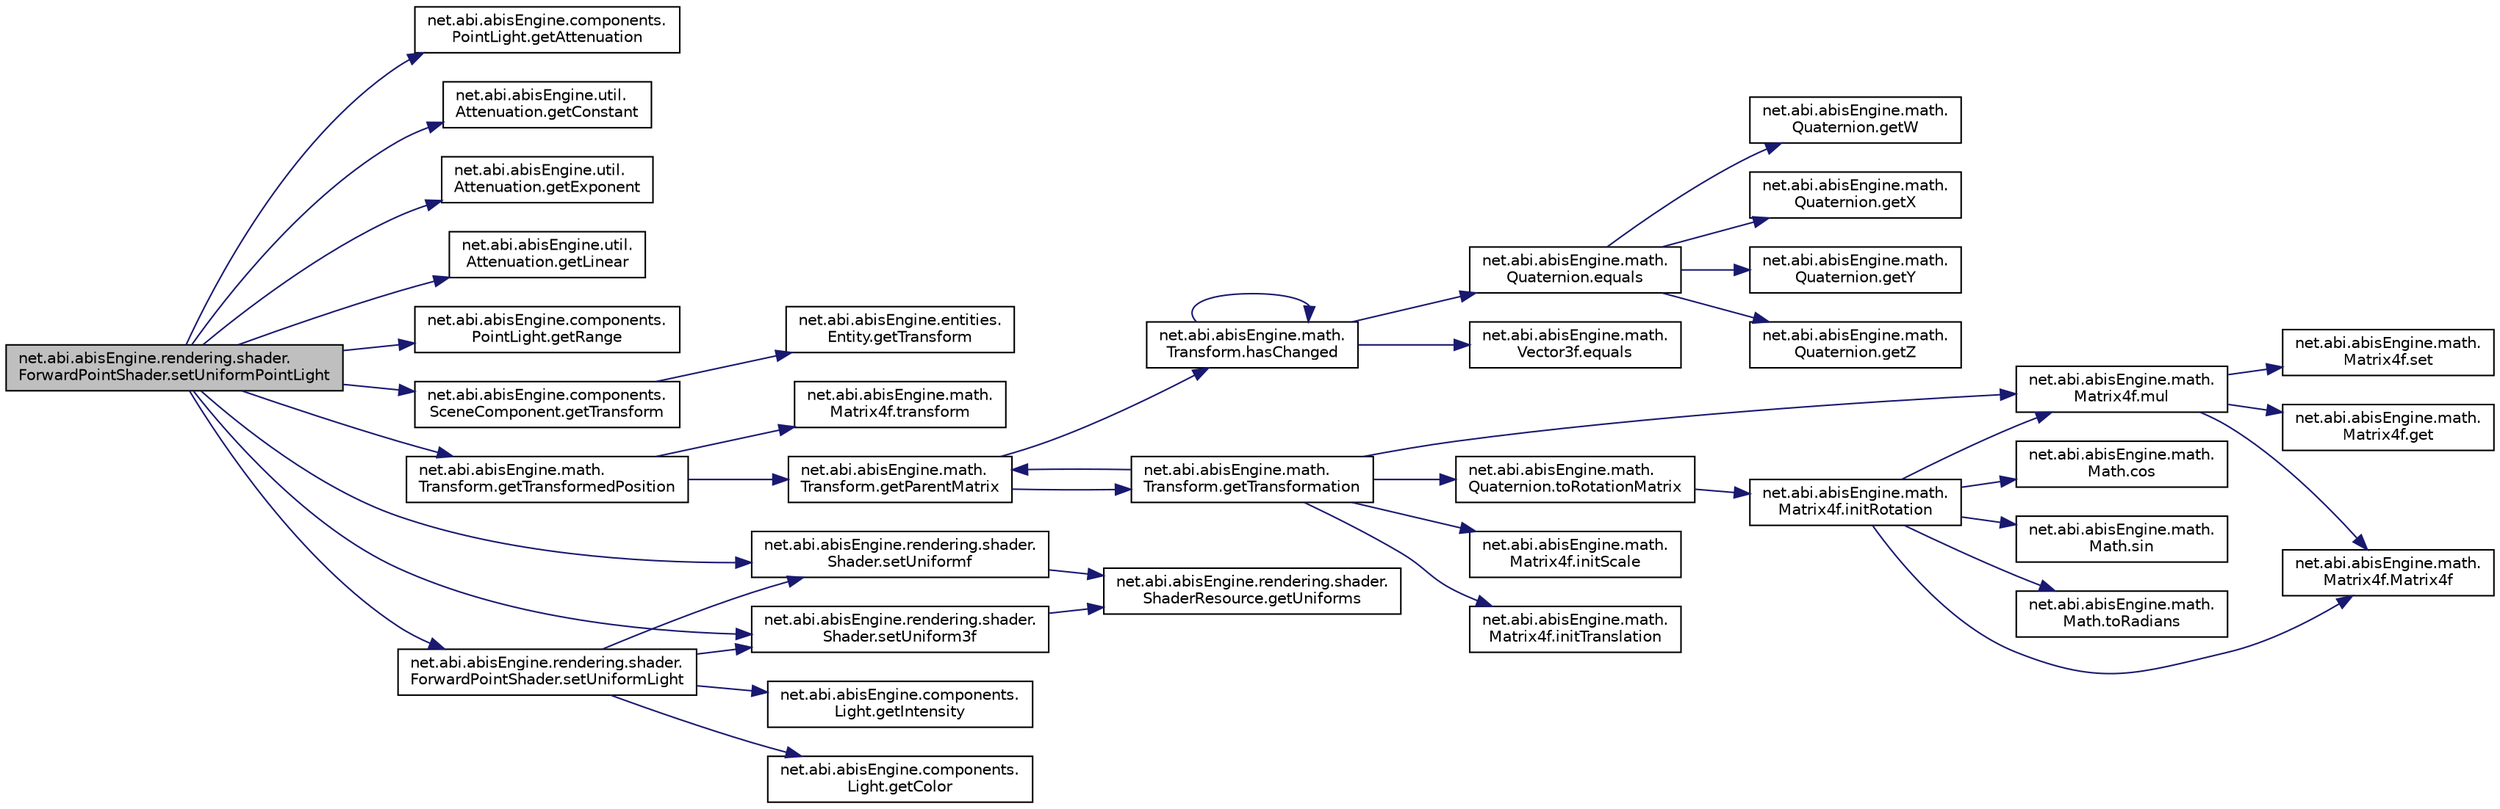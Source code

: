 digraph "net.abi.abisEngine.rendering.shader.ForwardPointShader.setUniformPointLight"
{
 // LATEX_PDF_SIZE
  edge [fontname="Helvetica",fontsize="10",labelfontname="Helvetica",labelfontsize="10"];
  node [fontname="Helvetica",fontsize="10",shape=record];
  rankdir="LR";
  Node1 [label="net.abi.abisEngine.rendering.shader.\lForwardPointShader.setUniformPointLight",height=0.2,width=0.4,color="black", fillcolor="grey75", style="filled", fontcolor="black",tooltip=" "];
  Node1 -> Node2 [color="midnightblue",fontsize="10",style="solid",fontname="Helvetica"];
  Node2 [label="net.abi.abisEngine.components.\lPointLight.getAttenuation",height=0.2,width=0.4,color="black", fillcolor="white", style="filled",URL="$d9/dbe/classnet_1_1abi_1_1abis_engine_1_1components_1_1_point_light.html#ae93347bf2259a15c0e4e0acf8b5df842",tooltip=" "];
  Node1 -> Node3 [color="midnightblue",fontsize="10",style="solid",fontname="Helvetica"];
  Node3 [label="net.abi.abisEngine.util.\lAttenuation.getConstant",height=0.2,width=0.4,color="black", fillcolor="white", style="filled",URL="$dc/dc2/classnet_1_1abi_1_1abis_engine_1_1util_1_1_attenuation.html#abf148502b76332177e0c1c364457c74c",tooltip=" "];
  Node1 -> Node4 [color="midnightblue",fontsize="10",style="solid",fontname="Helvetica"];
  Node4 [label="net.abi.abisEngine.util.\lAttenuation.getExponent",height=0.2,width=0.4,color="black", fillcolor="white", style="filled",URL="$dc/dc2/classnet_1_1abi_1_1abis_engine_1_1util_1_1_attenuation.html#a65c84f7641e5bcfd8b9fc8d1a24a60e9",tooltip=" "];
  Node1 -> Node5 [color="midnightblue",fontsize="10",style="solid",fontname="Helvetica"];
  Node5 [label="net.abi.abisEngine.util.\lAttenuation.getLinear",height=0.2,width=0.4,color="black", fillcolor="white", style="filled",URL="$dc/dc2/classnet_1_1abi_1_1abis_engine_1_1util_1_1_attenuation.html#a34d30a1d8b6e4e70c4e09a50a31ff7b6",tooltip=" "];
  Node1 -> Node6 [color="midnightblue",fontsize="10",style="solid",fontname="Helvetica"];
  Node6 [label="net.abi.abisEngine.components.\lPointLight.getRange",height=0.2,width=0.4,color="black", fillcolor="white", style="filled",URL="$d9/dbe/classnet_1_1abi_1_1abis_engine_1_1components_1_1_point_light.html#ab512834f9840a8236323f35ee2a62648",tooltip=" "];
  Node1 -> Node7 [color="midnightblue",fontsize="10",style="solid",fontname="Helvetica"];
  Node7 [label="net.abi.abisEngine.components.\lSceneComponent.getTransform",height=0.2,width=0.4,color="black", fillcolor="white", style="filled",URL="$dd/d76/classnet_1_1abi_1_1abis_engine_1_1components_1_1_scene_component.html#ab32253dd2bc2fbe04ac0446f7cb0cf10",tooltip=" "];
  Node7 -> Node8 [color="midnightblue",fontsize="10",style="solid",fontname="Helvetica"];
  Node8 [label="net.abi.abisEngine.entities.\lEntity.getTransform",height=0.2,width=0.4,color="black", fillcolor="white", style="filled",URL="$d0/d36/classnet_1_1abi_1_1abis_engine_1_1entities_1_1_entity.html#ac55898ab885b84dcbe9a1258999bda11",tooltip=" "];
  Node1 -> Node9 [color="midnightblue",fontsize="10",style="solid",fontname="Helvetica"];
  Node9 [label="net.abi.abisEngine.math.\lTransform.getTransformedPosition",height=0.2,width=0.4,color="black", fillcolor="white", style="filled",URL="$db/d33/classnet_1_1abi_1_1abis_engine_1_1math_1_1_transform.html#abb5557641944d129e975f0ca40430690",tooltip=" "];
  Node9 -> Node10 [color="midnightblue",fontsize="10",style="solid",fontname="Helvetica"];
  Node10 [label="net.abi.abisEngine.math.\lTransform.getParentMatrix",height=0.2,width=0.4,color="black", fillcolor="white", style="filled",URL="$db/d33/classnet_1_1abi_1_1abis_engine_1_1math_1_1_transform.html#a4b8fecc4c286867ab7ddc77e5f390019",tooltip=" "];
  Node10 -> Node11 [color="midnightblue",fontsize="10",style="solid",fontname="Helvetica"];
  Node11 [label="net.abi.abisEngine.math.\lTransform.getTransformation",height=0.2,width=0.4,color="black", fillcolor="white", style="filled",URL="$db/d33/classnet_1_1abi_1_1abis_engine_1_1math_1_1_transform.html#a062852f6230ee3ded7e3a36f5b74323d",tooltip=" "];
  Node11 -> Node10 [color="midnightblue",fontsize="10",style="solid",fontname="Helvetica"];
  Node11 -> Node12 [color="midnightblue",fontsize="10",style="solid",fontname="Helvetica"];
  Node12 [label="net.abi.abisEngine.math.\lMatrix4f.initScale",height=0.2,width=0.4,color="black", fillcolor="white", style="filled",URL="$d1/d7f/classnet_1_1abi_1_1abis_engine_1_1math_1_1_matrix4f.html#af8cbde6146c50982a4f149039302e090",tooltip=" "];
  Node11 -> Node13 [color="midnightblue",fontsize="10",style="solid",fontname="Helvetica"];
  Node13 [label="net.abi.abisEngine.math.\lMatrix4f.initTranslation",height=0.2,width=0.4,color="black", fillcolor="white", style="filled",URL="$d1/d7f/classnet_1_1abi_1_1abis_engine_1_1math_1_1_matrix4f.html#af1519d26326019290ba533bf5a0a6b67",tooltip=" "];
  Node11 -> Node14 [color="midnightblue",fontsize="10",style="solid",fontname="Helvetica"];
  Node14 [label="net.abi.abisEngine.math.\lMatrix4f.mul",height=0.2,width=0.4,color="black", fillcolor="white", style="filled",URL="$d1/d7f/classnet_1_1abi_1_1abis_engine_1_1math_1_1_matrix4f.html#a9de54a3eebd63c1dc34bc9f1a5549051",tooltip=" "];
  Node14 -> Node15 [color="midnightblue",fontsize="10",style="solid",fontname="Helvetica"];
  Node15 [label="net.abi.abisEngine.math.\lMatrix4f.get",height=0.2,width=0.4,color="black", fillcolor="white", style="filled",URL="$d1/d7f/classnet_1_1abi_1_1abis_engine_1_1math_1_1_matrix4f.html#aca832266c8fb6240b499065bd74934b0",tooltip=" "];
  Node14 -> Node16 [color="midnightblue",fontsize="10",style="solid",fontname="Helvetica"];
  Node16 [label="net.abi.abisEngine.math.\lMatrix4f.Matrix4f",height=0.2,width=0.4,color="black", fillcolor="white", style="filled",URL="$d1/d7f/classnet_1_1abi_1_1abis_engine_1_1math_1_1_matrix4f.html#a6703023f7fb86e917c5ada6413054e1b",tooltip=" "];
  Node14 -> Node17 [color="midnightblue",fontsize="10",style="solid",fontname="Helvetica"];
  Node17 [label="net.abi.abisEngine.math.\lMatrix4f.set",height=0.2,width=0.4,color="black", fillcolor="white", style="filled",URL="$d1/d7f/classnet_1_1abi_1_1abis_engine_1_1math_1_1_matrix4f.html#ab0a0d741141e90b2741fec78293a09d6",tooltip=" "];
  Node11 -> Node18 [color="midnightblue",fontsize="10",style="solid",fontname="Helvetica"];
  Node18 [label="net.abi.abisEngine.math.\lQuaternion.toRotationMatrix",height=0.2,width=0.4,color="black", fillcolor="white", style="filled",URL="$d9/daf/classnet_1_1abi_1_1abis_engine_1_1math_1_1_quaternion.html#a8b8a4f8d1cc2edd7ecebd6a146e0d299",tooltip=" "];
  Node18 -> Node19 [color="midnightblue",fontsize="10",style="solid",fontname="Helvetica"];
  Node19 [label="net.abi.abisEngine.math.\lMatrix4f.initRotation",height=0.2,width=0.4,color="black", fillcolor="white", style="filled",URL="$d1/d7f/classnet_1_1abi_1_1abis_engine_1_1math_1_1_matrix4f.html#ac2bb7fb6bcf4554f1534bf6e5e23dcc9",tooltip=" "];
  Node19 -> Node20 [color="midnightblue",fontsize="10",style="solid",fontname="Helvetica"];
  Node20 [label="net.abi.abisEngine.math.\lMath.cos",height=0.2,width=0.4,color="black", fillcolor="white", style="filled",URL="$d1/dbb/classnet_1_1abi_1_1abis_engine_1_1math_1_1_math.html#a1406b63d4f0a266cb389ad5ad2b5d05c",tooltip=" "];
  Node19 -> Node16 [color="midnightblue",fontsize="10",style="solid",fontname="Helvetica"];
  Node19 -> Node14 [color="midnightblue",fontsize="10",style="solid",fontname="Helvetica"];
  Node19 -> Node21 [color="midnightblue",fontsize="10",style="solid",fontname="Helvetica"];
  Node21 [label="net.abi.abisEngine.math.\lMath.sin",height=0.2,width=0.4,color="black", fillcolor="white", style="filled",URL="$d1/dbb/classnet_1_1abi_1_1abis_engine_1_1math_1_1_math.html#a079a54d6578d174f2c189f91b0a2b1ab",tooltip=" "];
  Node19 -> Node22 [color="midnightblue",fontsize="10",style="solid",fontname="Helvetica"];
  Node22 [label="net.abi.abisEngine.math.\lMath.toRadians",height=0.2,width=0.4,color="black", fillcolor="white", style="filled",URL="$d1/dbb/classnet_1_1abi_1_1abis_engine_1_1math_1_1_math.html#a0afee7b9021be061462d0997f3d0dfcb",tooltip=" "];
  Node10 -> Node23 [color="midnightblue",fontsize="10",style="solid",fontname="Helvetica"];
  Node23 [label="net.abi.abisEngine.math.\lTransform.hasChanged",height=0.2,width=0.4,color="black", fillcolor="white", style="filled",URL="$db/d33/classnet_1_1abi_1_1abis_engine_1_1math_1_1_transform.html#a24dea4995943682cdb851a1b540f1063",tooltip=" "];
  Node23 -> Node24 [color="midnightblue",fontsize="10",style="solid",fontname="Helvetica"];
  Node24 [label="net.abi.abisEngine.math.\lQuaternion.equals",height=0.2,width=0.4,color="black", fillcolor="white", style="filled",URL="$d9/daf/classnet_1_1abi_1_1abis_engine_1_1math_1_1_quaternion.html#a40aabb9eb72d28707b6d2f250da1ab0e",tooltip=" "];
  Node24 -> Node25 [color="midnightblue",fontsize="10",style="solid",fontname="Helvetica"];
  Node25 [label="net.abi.abisEngine.math.\lQuaternion.getW",height=0.2,width=0.4,color="black", fillcolor="white", style="filled",URL="$d9/daf/classnet_1_1abi_1_1abis_engine_1_1math_1_1_quaternion.html#a9d16999f97ac53c9a70357cb31f7de02",tooltip=" "];
  Node24 -> Node26 [color="midnightblue",fontsize="10",style="solid",fontname="Helvetica"];
  Node26 [label="net.abi.abisEngine.math.\lQuaternion.getX",height=0.2,width=0.4,color="black", fillcolor="white", style="filled",URL="$d9/daf/classnet_1_1abi_1_1abis_engine_1_1math_1_1_quaternion.html#a2fff2b16ea4ca4caecdb4b5f4760e7b8",tooltip=" "];
  Node24 -> Node27 [color="midnightblue",fontsize="10",style="solid",fontname="Helvetica"];
  Node27 [label="net.abi.abisEngine.math.\lQuaternion.getY",height=0.2,width=0.4,color="black", fillcolor="white", style="filled",URL="$d9/daf/classnet_1_1abi_1_1abis_engine_1_1math_1_1_quaternion.html#a22fec81f610164c1fbdd618a71afa61d",tooltip=" "];
  Node24 -> Node28 [color="midnightblue",fontsize="10",style="solid",fontname="Helvetica"];
  Node28 [label="net.abi.abisEngine.math.\lQuaternion.getZ",height=0.2,width=0.4,color="black", fillcolor="white", style="filled",URL="$d9/daf/classnet_1_1abi_1_1abis_engine_1_1math_1_1_quaternion.html#ae7c89190339b4cd0e5a96ca69f8c21db",tooltip=" "];
  Node23 -> Node29 [color="midnightblue",fontsize="10",style="solid",fontname="Helvetica"];
  Node29 [label="net.abi.abisEngine.math.\lVector3f.equals",height=0.2,width=0.4,color="black", fillcolor="white", style="filled",URL="$d3/de5/classnet_1_1abi_1_1abis_engine_1_1math_1_1_vector3f.html#a7100bc8490a3771bbd3512bb4d8b743b",tooltip=" "];
  Node23 -> Node23 [color="midnightblue",fontsize="10",style="solid",fontname="Helvetica"];
  Node9 -> Node30 [color="midnightblue",fontsize="10",style="solid",fontname="Helvetica"];
  Node30 [label="net.abi.abisEngine.math.\lMatrix4f.transform",height=0.2,width=0.4,color="black", fillcolor="white", style="filled",URL="$d1/d7f/classnet_1_1abi_1_1abis_engine_1_1math_1_1_matrix4f.html#a357fbf73f8b5b83a81bd7c902ab0fa82",tooltip=" "];
  Node1 -> Node31 [color="midnightblue",fontsize="10",style="solid",fontname="Helvetica"];
  Node31 [label="net.abi.abisEngine.rendering.shader.\lShader.setUniform3f",height=0.2,width=0.4,color="black", fillcolor="white", style="filled",URL="$da/dff/classnet_1_1abi_1_1abis_engine_1_1rendering_1_1shader_1_1_shader.html#a8758069495af1ca9427c851ff919edd0",tooltip=" "];
  Node31 -> Node32 [color="midnightblue",fontsize="10",style="solid",fontname="Helvetica"];
  Node32 [label="net.abi.abisEngine.rendering.shader.\lShaderResource.getUniforms",height=0.2,width=0.4,color="black", fillcolor="white", style="filled",URL="$d7/d77/classnet_1_1abi_1_1abis_engine_1_1rendering_1_1shader_1_1_shader_resource.html#a09805e3074c80747809d82ae30e9b838",tooltip=" "];
  Node1 -> Node33 [color="midnightblue",fontsize="10",style="solid",fontname="Helvetica"];
  Node33 [label="net.abi.abisEngine.rendering.shader.\lShader.setUniformf",height=0.2,width=0.4,color="black", fillcolor="white", style="filled",URL="$da/dff/classnet_1_1abi_1_1abis_engine_1_1rendering_1_1shader_1_1_shader.html#ac0a881e1011f1cc33906f5a34345bed0",tooltip=" "];
  Node33 -> Node32 [color="midnightblue",fontsize="10",style="solid",fontname="Helvetica"];
  Node1 -> Node34 [color="midnightblue",fontsize="10",style="solid",fontname="Helvetica"];
  Node34 [label="net.abi.abisEngine.rendering.shader.\lForwardPointShader.setUniformLight",height=0.2,width=0.4,color="black", fillcolor="white", style="filled",URL="$da/dc8/classnet_1_1abi_1_1abis_engine_1_1rendering_1_1shader_1_1_forward_point_shader.html#a08042c4965f4fac678f19967298b40a3",tooltip=" "];
  Node34 -> Node35 [color="midnightblue",fontsize="10",style="solid",fontname="Helvetica"];
  Node35 [label="net.abi.abisEngine.components.\lLight.getColor",height=0.2,width=0.4,color="black", fillcolor="white", style="filled",URL="$d8/d7a/classnet_1_1abi_1_1abis_engine_1_1components_1_1_light.html#aa13d1d53c93290edd60ca678f9379f4b",tooltip=" "];
  Node34 -> Node36 [color="midnightblue",fontsize="10",style="solid",fontname="Helvetica"];
  Node36 [label="net.abi.abisEngine.components.\lLight.getIntensity",height=0.2,width=0.4,color="black", fillcolor="white", style="filled",URL="$d8/d7a/classnet_1_1abi_1_1abis_engine_1_1components_1_1_light.html#af7a8528626d3f45994ae2d1a43b6c351",tooltip=" "];
  Node34 -> Node31 [color="midnightblue",fontsize="10",style="solid",fontname="Helvetica"];
  Node34 -> Node33 [color="midnightblue",fontsize="10",style="solid",fontname="Helvetica"];
}
